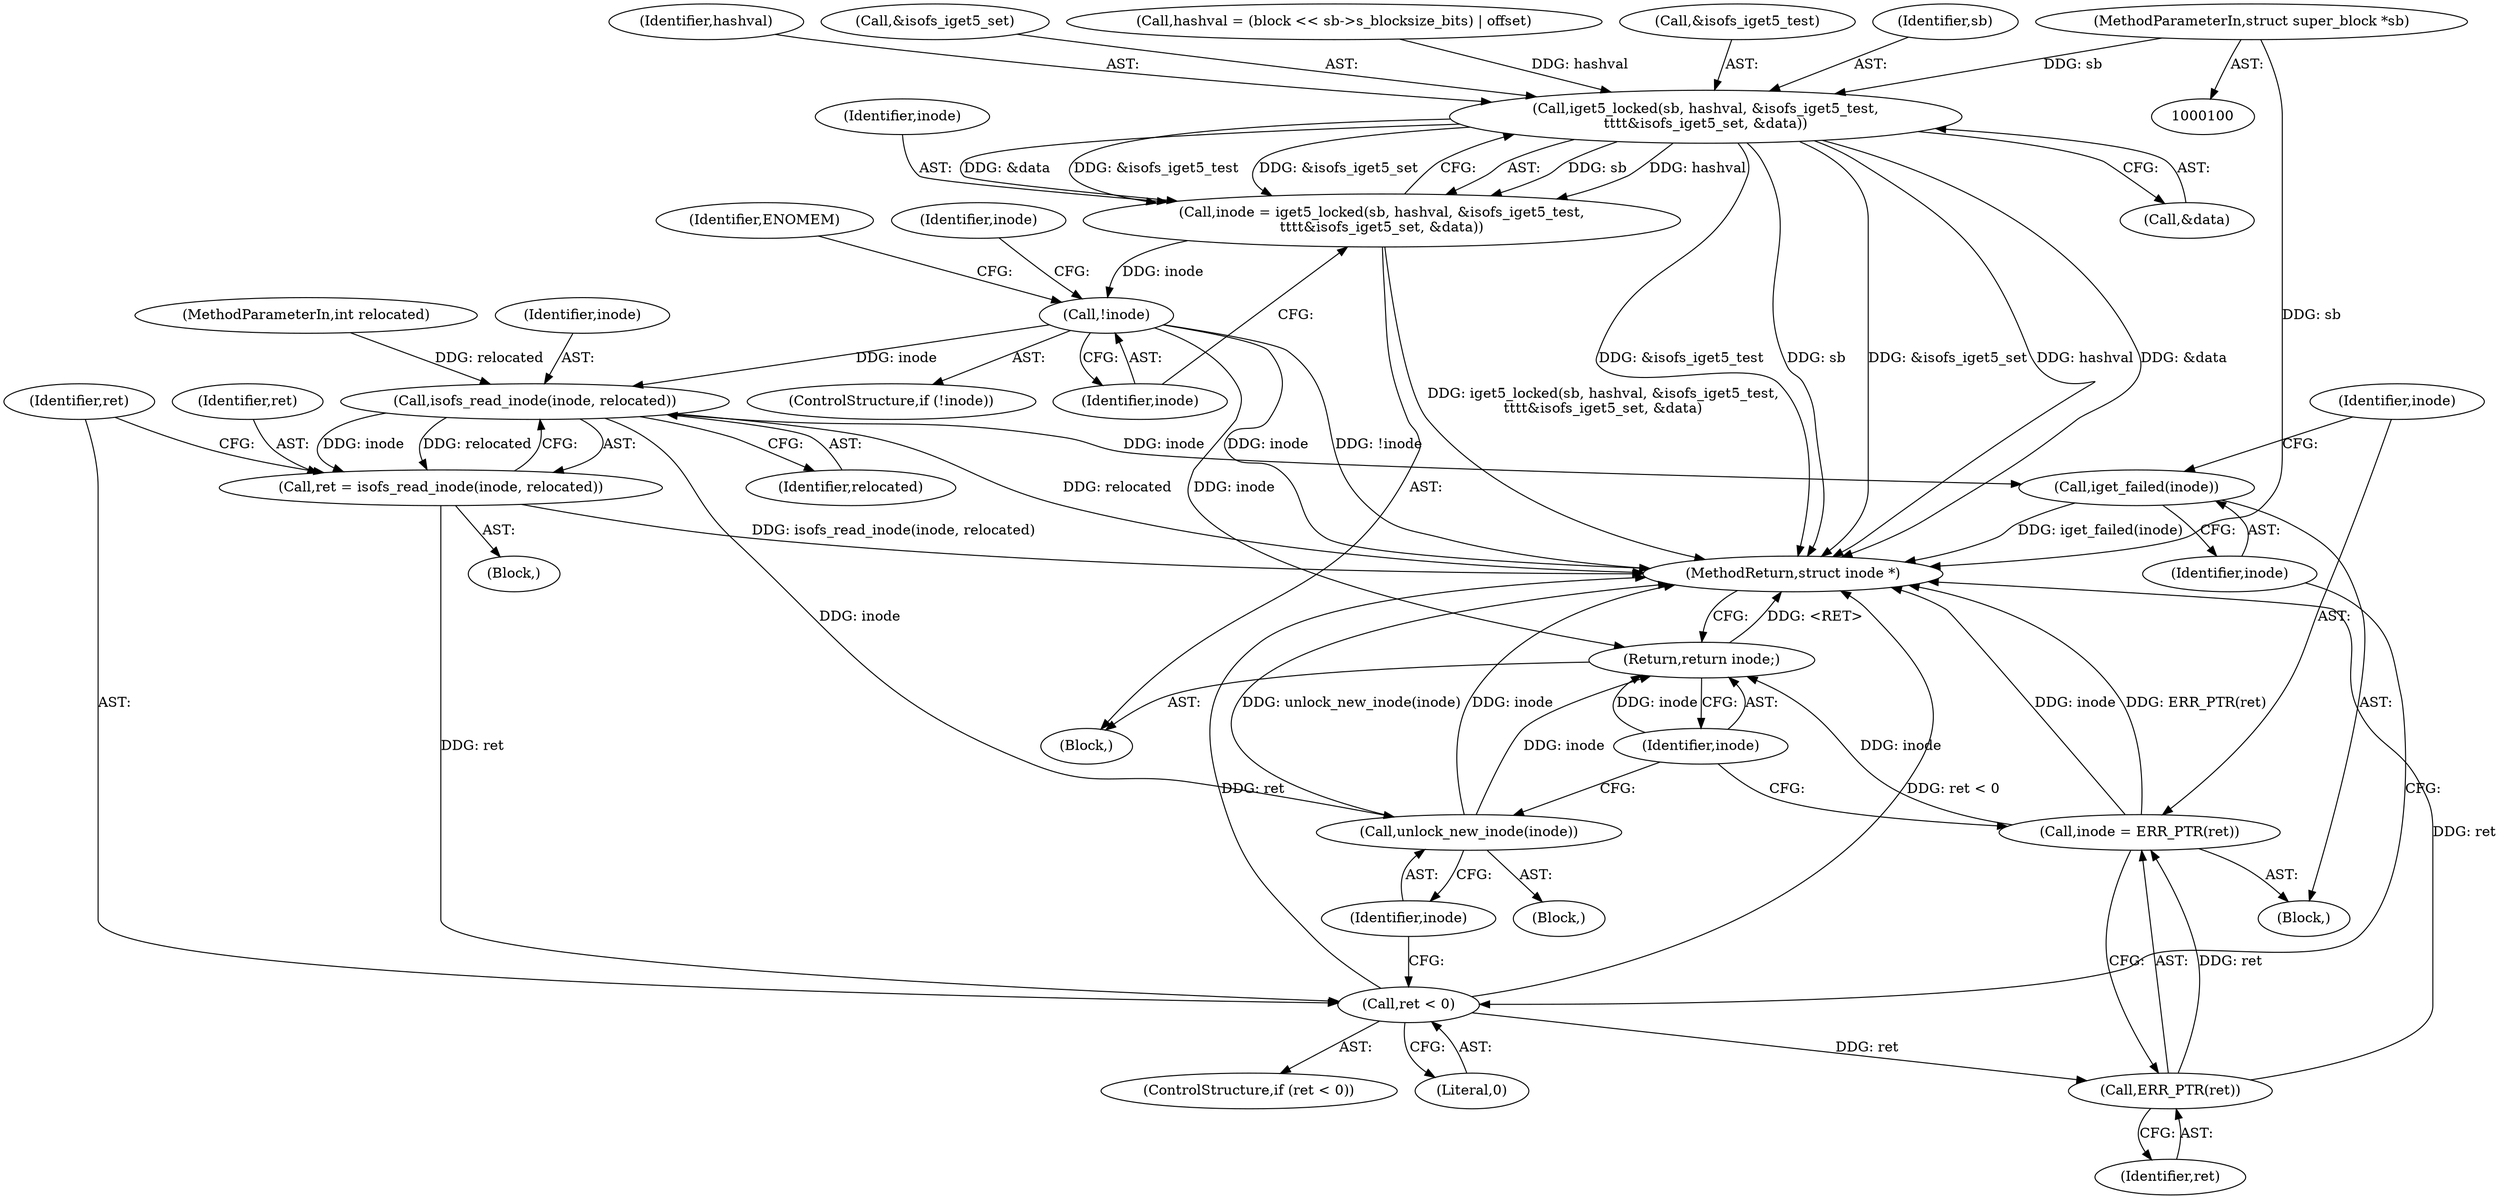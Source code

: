 digraph "0_linux_410dd3cf4c9b36f27ed4542ee18b1af5e68645a4@pointer" {
"1000101" [label="(MethodParameterIn,struct super_block *sb)"];
"1000143" [label="(Call,iget5_locked(sb, hashval, &isofs_iget5_test,\n\t\t\t\t&isofs_iget5_set, &data))"];
"1000141" [label="(Call,inode = iget5_locked(sb, hashval, &isofs_iget5_test,\n\t\t\t\t&isofs_iget5_set, &data))"];
"1000153" [label="(Call,!inode)"];
"1000168" [label="(Call,isofs_read_inode(inode, relocated))"];
"1000166" [label="(Call,ret = isofs_read_inode(inode, relocated))"];
"1000172" [label="(Call,ret < 0)"];
"1000180" [label="(Call,ERR_PTR(ret))"];
"1000178" [label="(Call,inode = ERR_PTR(ret))"];
"1000186" [label="(Return,return inode;)"];
"1000176" [label="(Call,iget_failed(inode))"];
"1000184" [label="(Call,unlock_new_inode(inode))"];
"1000170" [label="(Identifier,relocated)"];
"1000165" [label="(Block,)"];
"1000104" [label="(MethodParameterIn,int relocated)"];
"1000183" [label="(Block,)"];
"1000153" [label="(Call,!inode)"];
"1000141" [label="(Call,inode = iget5_locked(sb, hashval, &isofs_iget5_test,\n\t\t\t\t&isofs_iget5_set, &data))"];
"1000180" [label="(Call,ERR_PTR(ret))"];
"1000173" [label="(Identifier,ret)"];
"1000176" [label="(Call,iget_failed(inode))"];
"1000177" [label="(Identifier,inode)"];
"1000146" [label="(Call,&isofs_iget5_test)"];
"1000150" [label="(Call,&data)"];
"1000144" [label="(Identifier,sb)"];
"1000179" [label="(Identifier,inode)"];
"1000145" [label="(Identifier,hashval)"];
"1000158" [label="(Identifier,ENOMEM)"];
"1000152" [label="(ControlStructure,if (!inode))"];
"1000154" [label="(Identifier,inode)"];
"1000181" [label="(Identifier,ret)"];
"1000167" [label="(Identifier,ret)"];
"1000188" [label="(MethodReturn,struct inode *)"];
"1000187" [label="(Identifier,inode)"];
"1000148" [label="(Call,&isofs_iget5_set)"];
"1000162" [label="(Identifier,inode)"];
"1000184" [label="(Call,unlock_new_inode(inode))"];
"1000178" [label="(Call,inode = ERR_PTR(ret))"];
"1000142" [label="(Identifier,inode)"];
"1000185" [label="(Identifier,inode)"];
"1000169" [label="(Identifier,inode)"];
"1000132" [label="(Call,hashval = (block << sb->s_blocksize_bits) | offset)"];
"1000143" [label="(Call,iget5_locked(sb, hashval, &isofs_iget5_test,\n\t\t\t\t&isofs_iget5_set, &data))"];
"1000171" [label="(ControlStructure,if (ret < 0))"];
"1000186" [label="(Return,return inode;)"];
"1000101" [label="(MethodParameterIn,struct super_block *sb)"];
"1000168" [label="(Call,isofs_read_inode(inode, relocated))"];
"1000175" [label="(Block,)"];
"1000166" [label="(Call,ret = isofs_read_inode(inode, relocated))"];
"1000172" [label="(Call,ret < 0)"];
"1000105" [label="(Block,)"];
"1000174" [label="(Literal,0)"];
"1000101" -> "1000100"  [label="AST: "];
"1000101" -> "1000188"  [label="DDG: sb"];
"1000101" -> "1000143"  [label="DDG: sb"];
"1000143" -> "1000141"  [label="AST: "];
"1000143" -> "1000150"  [label="CFG: "];
"1000144" -> "1000143"  [label="AST: "];
"1000145" -> "1000143"  [label="AST: "];
"1000146" -> "1000143"  [label="AST: "];
"1000148" -> "1000143"  [label="AST: "];
"1000150" -> "1000143"  [label="AST: "];
"1000141" -> "1000143"  [label="CFG: "];
"1000143" -> "1000188"  [label="DDG: &isofs_iget5_test"];
"1000143" -> "1000188"  [label="DDG: sb"];
"1000143" -> "1000188"  [label="DDG: &isofs_iget5_set"];
"1000143" -> "1000188"  [label="DDG: hashval"];
"1000143" -> "1000188"  [label="DDG: &data"];
"1000143" -> "1000141"  [label="DDG: sb"];
"1000143" -> "1000141"  [label="DDG: hashval"];
"1000143" -> "1000141"  [label="DDG: &data"];
"1000143" -> "1000141"  [label="DDG: &isofs_iget5_test"];
"1000143" -> "1000141"  [label="DDG: &isofs_iget5_set"];
"1000132" -> "1000143"  [label="DDG: hashval"];
"1000141" -> "1000105"  [label="AST: "];
"1000142" -> "1000141"  [label="AST: "];
"1000154" -> "1000141"  [label="CFG: "];
"1000141" -> "1000188"  [label="DDG: iget5_locked(sb, hashval, &isofs_iget5_test,\n\t\t\t\t&isofs_iget5_set, &data)"];
"1000141" -> "1000153"  [label="DDG: inode"];
"1000153" -> "1000152"  [label="AST: "];
"1000153" -> "1000154"  [label="CFG: "];
"1000154" -> "1000153"  [label="AST: "];
"1000158" -> "1000153"  [label="CFG: "];
"1000162" -> "1000153"  [label="CFG: "];
"1000153" -> "1000188"  [label="DDG: inode"];
"1000153" -> "1000188"  [label="DDG: !inode"];
"1000153" -> "1000168"  [label="DDG: inode"];
"1000153" -> "1000186"  [label="DDG: inode"];
"1000168" -> "1000166"  [label="AST: "];
"1000168" -> "1000170"  [label="CFG: "];
"1000169" -> "1000168"  [label="AST: "];
"1000170" -> "1000168"  [label="AST: "];
"1000166" -> "1000168"  [label="CFG: "];
"1000168" -> "1000188"  [label="DDG: relocated"];
"1000168" -> "1000166"  [label="DDG: inode"];
"1000168" -> "1000166"  [label="DDG: relocated"];
"1000104" -> "1000168"  [label="DDG: relocated"];
"1000168" -> "1000176"  [label="DDG: inode"];
"1000168" -> "1000184"  [label="DDG: inode"];
"1000166" -> "1000165"  [label="AST: "];
"1000167" -> "1000166"  [label="AST: "];
"1000173" -> "1000166"  [label="CFG: "];
"1000166" -> "1000188"  [label="DDG: isofs_read_inode(inode, relocated)"];
"1000166" -> "1000172"  [label="DDG: ret"];
"1000172" -> "1000171"  [label="AST: "];
"1000172" -> "1000174"  [label="CFG: "];
"1000173" -> "1000172"  [label="AST: "];
"1000174" -> "1000172"  [label="AST: "];
"1000177" -> "1000172"  [label="CFG: "];
"1000185" -> "1000172"  [label="CFG: "];
"1000172" -> "1000188"  [label="DDG: ret < 0"];
"1000172" -> "1000188"  [label="DDG: ret"];
"1000172" -> "1000180"  [label="DDG: ret"];
"1000180" -> "1000178"  [label="AST: "];
"1000180" -> "1000181"  [label="CFG: "];
"1000181" -> "1000180"  [label="AST: "];
"1000178" -> "1000180"  [label="CFG: "];
"1000180" -> "1000188"  [label="DDG: ret"];
"1000180" -> "1000178"  [label="DDG: ret"];
"1000178" -> "1000175"  [label="AST: "];
"1000179" -> "1000178"  [label="AST: "];
"1000187" -> "1000178"  [label="CFG: "];
"1000178" -> "1000188"  [label="DDG: inode"];
"1000178" -> "1000188"  [label="DDG: ERR_PTR(ret)"];
"1000178" -> "1000186"  [label="DDG: inode"];
"1000186" -> "1000105"  [label="AST: "];
"1000186" -> "1000187"  [label="CFG: "];
"1000187" -> "1000186"  [label="AST: "];
"1000188" -> "1000186"  [label="CFG: "];
"1000186" -> "1000188"  [label="DDG: <RET>"];
"1000187" -> "1000186"  [label="DDG: inode"];
"1000184" -> "1000186"  [label="DDG: inode"];
"1000176" -> "1000175"  [label="AST: "];
"1000176" -> "1000177"  [label="CFG: "];
"1000177" -> "1000176"  [label="AST: "];
"1000179" -> "1000176"  [label="CFG: "];
"1000176" -> "1000188"  [label="DDG: iget_failed(inode)"];
"1000184" -> "1000183"  [label="AST: "];
"1000184" -> "1000185"  [label="CFG: "];
"1000185" -> "1000184"  [label="AST: "];
"1000187" -> "1000184"  [label="CFG: "];
"1000184" -> "1000188"  [label="DDG: inode"];
"1000184" -> "1000188"  [label="DDG: unlock_new_inode(inode)"];
}
